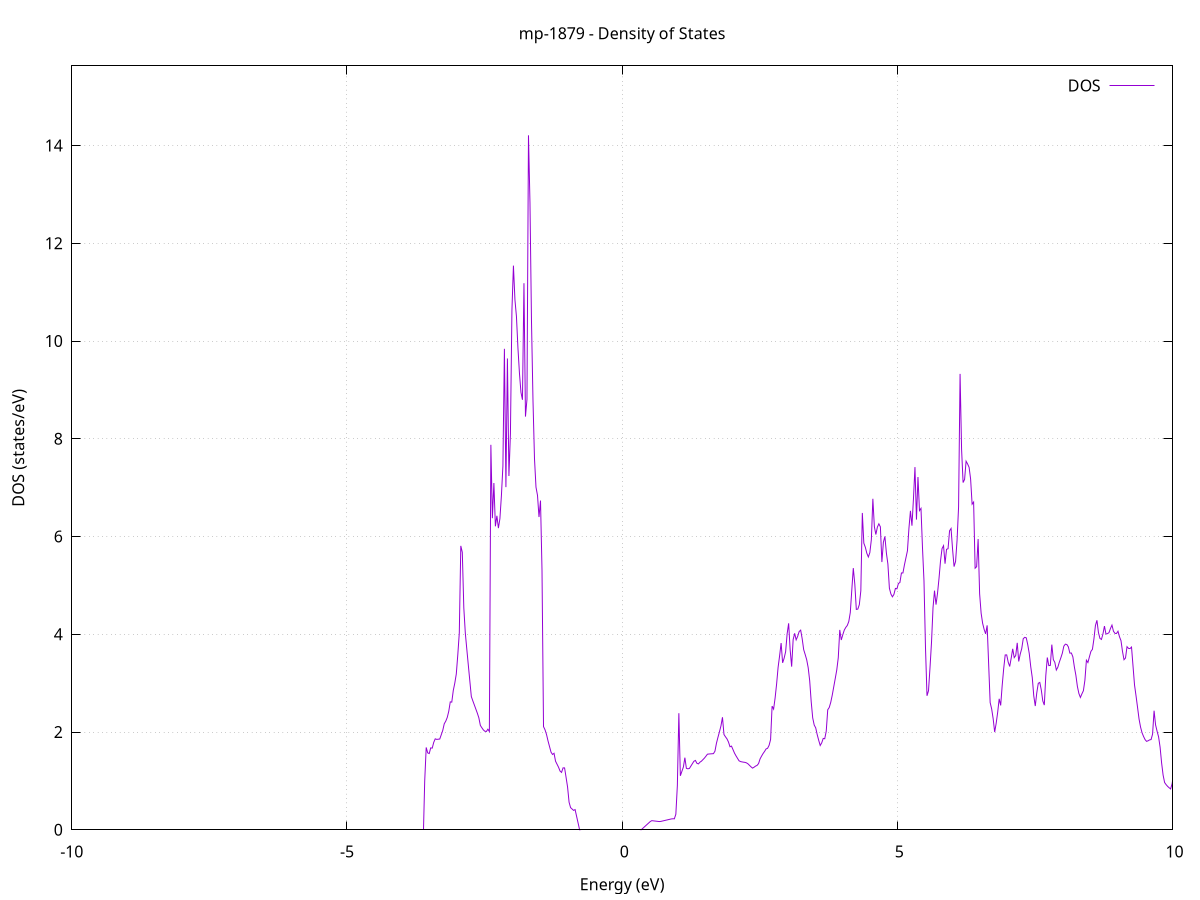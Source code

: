 set title 'mp-1879 - Density of States'
set xlabel 'Energy (eV)'
set ylabel 'DOS (states/eV)'
set grid
set xrange [-10:10]
set yrange [0:15.630]
set xzeroaxis lt -1
set terminal png size 800,600
set output 'mp-1879_dos_gnuplot.png'
plot '-' using 1:2 with lines title 'DOS'
-41.706400 0.000000
-41.679000 0.000000
-41.651700 0.000000
-41.624400 0.000000
-41.597100 0.000000
-41.569700 0.000000
-41.542400 0.000000
-41.515100 0.000000
-41.487800 0.000000
-41.460400 0.000000
-41.433100 0.000000
-41.405800 0.000000
-41.378500 0.000000
-41.351100 0.000000
-41.323800 0.000000
-41.296500 0.000000
-41.269200 0.000000
-41.241800 0.000000
-41.214500 0.000000
-41.187200 0.000000
-41.159800 0.000000
-41.132500 0.000000
-41.105200 0.000000
-41.077900 0.000000
-41.050500 0.000000
-41.023200 0.000000
-40.995900 0.000000
-40.968600 0.000000
-40.941200 0.000000
-40.913900 0.000000
-40.886600 0.000000
-40.859300 0.000000
-40.831900 0.000000
-40.804600 0.000000
-40.777300 0.000000
-40.750000 0.000000
-40.722600 0.000000
-40.695300 0.000000
-40.668000 0.000000
-40.640700 0.000000
-40.613300 0.000000
-40.586000 0.000000
-40.558700 0.000000
-40.531400 0.000000
-40.504000 0.000000
-40.476700 0.000000
-40.449400 0.000000
-40.422100 0.000000
-40.394700 0.000000
-40.367400 0.000000
-40.340100 0.000000
-40.312800 0.000000
-40.285400 0.000000
-40.258100 0.000000
-40.230800 0.000000
-40.203500 0.000000
-40.176100 0.000000
-40.148800 0.000000
-40.121500 0.000000
-40.094200 0.000000
-40.066800 0.000000
-40.039500 0.000000
-40.012200 0.000000
-39.984900 0.000000
-39.957500 0.000000
-39.930200 0.000000
-39.902900 0.000000
-39.875600 0.000000
-39.848200 0.000000
-39.820900 0.000000
-39.793600 0.000000
-39.766300 0.000000
-39.738900 0.000000
-39.711600 0.000000
-39.684300 0.000000
-39.657000 0.000000
-39.629600 0.000000
-39.602300 0.000000
-39.575000 0.000000
-39.547700 0.000000
-39.520300 0.000000
-39.493000 0.000000
-39.465700 0.000000
-39.438400 0.000000
-39.411000 0.000000
-39.383700 0.000000
-39.356400 0.000000
-39.329100 0.000000
-39.301700 0.000000
-39.274400 0.000000
-39.247100 0.000000
-39.219700 21.582700
-39.192400 41.442600
-39.165100 0.000000
-39.137800 0.000000
-39.110400 0.000000
-39.083100 0.000000
-39.055800 0.000000
-39.028500 0.000000
-39.001100 0.000000
-38.973800 0.000000
-38.946500 0.000000
-38.919200 0.000000
-38.891800 0.000000
-38.864500 0.000000
-38.837200 0.000000
-38.809900 0.000000
-38.782500 0.000000
-38.755200 0.000000
-38.727900 0.000000
-38.700600 0.000000
-38.673200 0.000000
-38.645900 0.000000
-38.618600 0.000000
-38.591300 0.000000
-38.563900 0.000000
-38.536600 0.000000
-38.509300 0.000000
-38.482000 0.000000
-38.454600 0.000000
-38.427300 0.000000
-38.400000 0.000000
-38.372700 0.000000
-38.345300 0.000000
-38.318000 0.000000
-38.290700 0.000000
-38.263400 0.000000
-38.236000 0.000000
-38.208700 0.000000
-38.181400 0.000000
-38.154100 0.000000
-38.126700 0.000000
-38.099400 0.000000
-38.072100 0.000000
-38.044800 0.000000
-38.017400 0.000000
-37.990100 0.000000
-37.962800 0.000000
-37.935500 0.000000
-37.908100 0.000000
-37.880800 0.000000
-37.853500 0.000000
-37.826200 0.000000
-37.798800 0.000000
-37.771500 0.000000
-37.744200 0.000000
-37.716900 0.000000
-37.689500 0.000000
-37.662200 0.000000
-37.634900 0.000000
-37.607600 0.000000
-37.580200 0.000000
-37.552900 0.000000
-37.525600 0.000000
-37.498300 0.000000
-37.470900 0.000000
-37.443600 0.000000
-37.416300 0.000000
-37.389000 0.000000
-37.361600 0.000000
-37.334300 0.000000
-37.307000 0.000000
-37.279600 0.000000
-37.252300 0.000000
-37.225000 0.000000
-37.197700 0.000000
-37.170300 0.000000
-37.143000 0.000000
-37.115700 0.000000
-37.088400 0.000000
-37.061000 0.000000
-37.033700 0.000000
-37.006400 0.000000
-36.979100 0.000000
-36.951700 0.000000
-36.924400 0.000000
-36.897100 0.000000
-36.869800 0.000000
-36.842400 0.000000
-36.815100 0.000000
-36.787800 0.000000
-36.760500 0.000000
-36.733100 0.000000
-36.705800 0.000000
-36.678500 0.000000
-36.651200 0.000000
-36.623800 0.000000
-36.596500 0.000000
-36.569200 0.000000
-36.541900 0.000000
-36.514500 0.000000
-36.487200 0.000000
-36.459900 0.000000
-36.432600 0.000000
-36.405200 0.000000
-36.377900 0.000000
-36.350600 0.000000
-36.323300 0.000000
-36.295900 0.000000
-36.268600 0.000000
-36.241300 0.000000
-36.214000 0.000000
-36.186600 0.000000
-36.159300 0.000000
-36.132000 0.000000
-36.104700 0.000000
-36.077300 0.000000
-36.050000 0.000000
-36.022700 0.000000
-35.995400 0.000000
-35.968000 0.000000
-35.940700 0.000000
-35.913400 0.000000
-35.886100 0.000000
-35.858700 0.000000
-35.831400 0.000000
-35.804100 0.000000
-35.776800 0.000000
-35.749400 0.000000
-35.722100 0.000000
-35.694800 0.000000
-35.667500 0.000000
-35.640100 0.000000
-35.612800 0.000000
-35.585500 0.000000
-35.558200 0.000000
-35.530800 0.000000
-35.503500 0.000000
-35.476200 0.000000
-35.448900 0.000000
-35.421500 0.000000
-35.394200 0.000000
-35.366900 0.000000
-35.339500 0.000000
-35.312200 0.000000
-35.284900 0.000000
-35.257600 0.000000
-35.230200 0.000000
-35.202900 0.000000
-35.175600 0.000000
-35.148300 0.000000
-35.120900 0.000000
-35.093600 0.000000
-35.066300 0.000000
-35.039000 0.000000
-35.011600 0.000000
-34.984300 0.000000
-34.957000 0.000000
-34.929700 0.000000
-34.902300 0.000000
-34.875000 0.000000
-34.847700 0.000000
-34.820400 0.000000
-34.793000 0.000000
-34.765700 0.000000
-34.738400 0.000000
-34.711100 0.000000
-34.683700 0.000000
-34.656400 0.000000
-34.629100 0.000000
-34.601800 0.000000
-34.574400 0.000000
-34.547100 0.000000
-34.519800 0.000000
-34.492500 0.000000
-34.465100 0.000000
-34.437800 0.000000
-34.410500 0.000000
-34.383200 0.000000
-34.355800 0.000000
-34.328500 0.000000
-34.301200 0.000000
-34.273900 0.000000
-34.246500 0.000000
-34.219200 0.000000
-34.191900 0.000000
-34.164600 0.000000
-34.137200 0.000000
-34.109900 0.000000
-34.082600 0.000000
-34.055300 0.000000
-34.027900 0.000000
-34.000600 0.000000
-33.973300 0.000000
-33.946000 0.000000
-33.918600 0.000000
-33.891300 0.000000
-33.864000 0.000000
-33.836700 0.000000
-33.809300 0.000000
-33.782000 0.000000
-33.754700 0.000000
-33.727400 0.000000
-33.700000 0.000000
-33.672700 0.000000
-33.645400 0.000000
-33.618100 0.000000
-33.590700 0.000000
-33.563400 0.000000
-33.536100 0.000000
-33.508800 0.000000
-33.481400 0.000000
-33.454100 0.000000
-33.426800 0.000000
-33.399400 0.000000
-33.372100 0.000000
-33.344800 0.000000
-33.317500 0.000000
-33.290100 0.000000
-33.262800 0.000000
-33.235500 0.000000
-33.208200 0.000000
-33.180800 0.000000
-33.153500 0.000000
-33.126200 0.000000
-33.098900 0.000000
-33.071500 0.000000
-33.044200 0.000000
-33.016900 0.000000
-32.989600 0.000000
-32.962200 0.000000
-32.934900 0.000000
-32.907600 0.000000
-32.880300 0.000000
-32.852900 0.000000
-32.825600 0.000000
-32.798300 0.000000
-32.771000 0.000000
-32.743600 0.000000
-32.716300 0.000000
-32.689000 0.000000
-32.661700 0.000000
-32.634300 0.000000
-32.607000 0.000000
-32.579700 0.000000
-32.552400 0.000000
-32.525000 0.000000
-32.497700 0.000000
-32.470400 0.000000
-32.443100 0.000000
-32.415700 0.000000
-32.388400 0.000000
-32.361100 0.000000
-32.333800 0.000000
-32.306400 0.000000
-32.279100 0.000000
-32.251800 0.000000
-32.224500 0.000000
-32.197100 0.000000
-32.169800 0.000000
-32.142500 0.000000
-32.115200 0.000000
-32.087800 0.000000
-32.060500 0.000000
-32.033200 0.000000
-32.005900 0.000000
-31.978500 0.000000
-31.951200 0.000000
-31.923900 0.000000
-31.896600 0.000000
-31.869200 0.000000
-31.841900 0.000000
-31.814600 0.000000
-31.787300 0.000000
-31.759900 0.000000
-31.732600 0.000000
-31.705300 0.000000
-31.678000 0.000000
-31.650600 0.000000
-31.623300 0.000000
-31.596000 0.000000
-31.568700 0.000000
-31.541300 0.000000
-31.514000 0.000000
-31.486700 0.000000
-31.459300 0.000000
-31.432000 0.000000
-31.404700 0.000000
-31.377400 0.000000
-31.350000 0.000000
-31.322700 0.000000
-31.295400 0.000000
-31.268100 0.000000
-31.240700 0.000000
-31.213400 0.000000
-31.186100 0.000000
-31.158800 0.000000
-31.131400 0.000000
-31.104100 0.000000
-31.076800 0.000000
-31.049500 0.000000
-31.022100 0.000000
-30.994800 0.000000
-30.967500 0.000000
-30.940200 0.000000
-30.912800 0.000000
-30.885500 0.000000
-30.858200 0.000000
-30.830900 0.000000
-30.803500 0.000000
-30.776200 0.000000
-30.748900 0.000000
-30.721600 0.000000
-30.694200 0.000000
-30.666900 0.000000
-30.639600 0.000000
-30.612300 0.000000
-30.584900 0.000000
-30.557600 0.000000
-30.530300 0.000000
-30.503000 0.000000
-30.475600 0.000000
-30.448300 0.000000
-30.421000 0.000000
-30.393700 0.000000
-30.366300 0.000000
-30.339000 0.000000
-30.311700 0.000000
-30.284400 0.000000
-30.257000 0.000000
-30.229700 0.000000
-30.202400 0.000000
-30.175100 0.000000
-30.147700 0.000000
-30.120400 0.000000
-30.093100 0.000000
-30.065800 0.000000
-30.038400 0.000000
-30.011100 0.000000
-29.983800 0.000000
-29.956500 0.000000
-29.929100 0.000000
-29.901800 0.000000
-29.874500 0.000000
-29.847200 0.000000
-29.819800 0.000000
-29.792500 0.000000
-29.765200 0.000000
-29.737900 0.000000
-29.710500 0.000000
-29.683200 0.000000
-29.655900 0.000000
-29.628600 0.000000
-29.601200 0.000000
-29.573900 0.000000
-29.546600 0.000000
-29.519200 0.000000
-29.491900 0.000000
-29.464600 0.000000
-29.437300 0.000000
-29.409900 0.000000
-29.382600 0.000000
-29.355300 0.000000
-29.328000 0.000000
-29.300600 0.000000
-29.273300 0.000000
-29.246000 0.000000
-29.218700 0.000000
-29.191300 0.000000
-29.164000 0.000000
-29.136700 0.000000
-29.109400 0.000000
-29.082000 0.000000
-29.054700 0.000000
-29.027400 0.000000
-29.000100 0.000000
-28.972700 0.000000
-28.945400 0.000000
-28.918100 0.000000
-28.890800 0.000000
-28.863400 0.000000
-28.836100 0.000000
-28.808800 0.000000
-28.781500 0.000000
-28.754100 0.000000
-28.726800 0.000000
-28.699500 0.000000
-28.672200 0.000000
-28.644800 0.000000
-28.617500 0.000000
-28.590200 0.000000
-28.562900 0.000000
-28.535500 0.000000
-28.508200 0.000000
-28.480900 0.000000
-28.453600 0.000000
-28.426200 0.000000
-28.398900 0.000000
-28.371600 0.000000
-28.344300 0.000000
-28.316900 0.000000
-28.289600 0.000000
-28.262300 0.000000
-28.235000 0.000000
-28.207600 0.000000
-28.180300 0.000000
-28.153000 0.000000
-28.125700 0.000000
-28.098300 0.000000
-28.071000 0.000000
-28.043700 0.000000
-28.016400 0.000000
-27.989000 0.000000
-27.961700 0.000000
-27.934400 0.000000
-27.907100 0.000000
-27.879700 0.000000
-27.852400 0.000000
-27.825100 0.000000
-27.797800 0.000000
-27.770400 0.000000
-27.743100 0.000000
-27.715800 0.000000
-27.688400 0.000000
-27.661100 0.000000
-27.633800 0.000000
-27.606500 0.000000
-27.579100 0.000000
-27.551800 0.000000
-27.524500 0.000000
-27.497200 0.000000
-27.469800 0.000000
-27.442500 0.000000
-27.415200 0.000000
-27.387900 0.000000
-27.360500 0.000000
-27.333200 0.000000
-27.305900 0.000000
-27.278600 0.000000
-27.251200 0.000000
-27.223900 0.000000
-27.196600 0.000000
-27.169300 0.000000
-27.141900 0.000000
-27.114600 0.000000
-27.087300 0.000000
-27.060000 0.000000
-27.032600 0.000000
-27.005300 0.000000
-26.978000 0.000000
-26.950700 0.000000
-26.923300 0.000000
-26.896000 0.000000
-26.868700 0.000000
-26.841400 0.000000
-26.814000 0.000000
-26.786700 0.000000
-26.759400 0.000000
-26.732100 0.000000
-26.704700 0.000000
-26.677400 0.000000
-26.650100 0.000000
-26.622800 0.000000
-26.595400 0.000000
-26.568100 0.000000
-26.540800 0.000000
-26.513500 0.000000
-26.486100 0.000000
-26.458800 0.000000
-26.431500 0.000000
-26.404200 0.000000
-26.376800 0.000000
-26.349500 0.000000
-26.322200 0.000000
-26.294900 0.000000
-26.267500 0.000000
-26.240200 0.000000
-26.212900 0.000000
-26.185600 0.000000
-26.158200 0.000000
-26.130900 0.000000
-26.103600 0.000000
-26.076300 0.000000
-26.048900 0.000000
-26.021600 0.000000
-25.994300 0.000000
-25.967000 0.000000
-25.939600 0.000000
-25.912300 0.000000
-25.885000 0.000000
-25.857700 0.000000
-25.830300 0.000000
-25.803000 0.000000
-25.775700 0.000000
-25.748300 0.000000
-25.721000 0.000000
-25.693700 0.000000
-25.666400 0.000000
-25.639000 0.000000
-25.611700 0.000000
-25.584400 0.000000
-25.557100 0.000000
-25.529700 0.000000
-25.502400 0.000000
-25.475100 0.000000
-25.447800 0.000000
-25.420400 0.000000
-25.393100 0.000000
-25.365800 0.000000
-25.338500 0.000000
-25.311100 0.000000
-25.283800 0.000000
-25.256500 0.000000
-25.229200 0.000000
-25.201800 0.000000
-25.174500 0.000000
-25.147200 0.000000
-25.119900 0.000000
-25.092500 0.000000
-25.065200 0.000000
-25.037900 0.000000
-25.010600 0.000000
-24.983200 0.000000
-24.955900 0.000000
-24.928600 0.000000
-24.901300 0.000000
-24.873900 0.000000
-24.846600 0.000000
-24.819300 0.000000
-24.792000 0.000000
-24.764600 0.000000
-24.737300 0.000000
-24.710000 0.000000
-24.682700 0.000000
-24.655300 0.000000
-24.628000 0.000000
-24.600700 0.000000
-24.573400 0.000000
-24.546000 0.000000
-24.518700 0.000000
-24.491400 0.000000
-24.464100 0.000000
-24.436700 0.000000
-24.409400 0.000000
-24.382100 0.000000
-24.354800 0.000000
-24.327400 0.000000
-24.300100 0.000000
-24.272800 0.000000
-24.245500 0.000000
-24.218100 0.000000
-24.190800 0.000000
-24.163500 0.000000
-24.136200 0.000000
-24.108800 0.000000
-24.081500 0.000000
-24.054200 0.000000
-24.026900 0.000000
-23.999500 0.000000
-23.972200 0.000000
-23.944900 0.000000
-23.917600 0.000000
-23.890200 0.000000
-23.862900 0.000000
-23.835600 0.000000
-23.808200 0.000000
-23.780900 0.000000
-23.753600 0.000000
-23.726300 0.000000
-23.698900 0.000000
-23.671600 0.000000
-23.644300 0.000000
-23.617000 0.000000
-23.589600 0.000000
-23.562300 0.000000
-23.535000 0.000000
-23.507700 0.000000
-23.480300 0.000000
-23.453000 0.000000
-23.425700 0.000000
-23.398400 0.000000
-23.371000 0.000000
-23.343700 0.000000
-23.316400 0.000000
-23.289100 0.000000
-23.261700 0.000000
-23.234400 0.000000
-23.207100 0.000000
-23.179800 0.000000
-23.152400 0.000000
-23.125100 0.000000
-23.097800 0.000000
-23.070500 0.000000
-23.043100 0.000000
-23.015800 0.000000
-22.988500 0.000000
-22.961200 0.000000
-22.933800 0.000000
-22.906500 0.000000
-22.879200 0.000000
-22.851900 0.000000
-22.824500 0.000000
-22.797200 0.000000
-22.769900 0.000000
-22.742600 0.000000
-22.715200 0.000000
-22.687900 0.000000
-22.660600 0.000000
-22.633300 0.000000
-22.605900 0.000000
-22.578600 0.000000
-22.551300 0.000000
-22.524000 0.000000
-22.496600 0.000000
-22.469300 0.000000
-22.442000 0.000000
-22.414700 0.000000
-22.387300 0.000000
-22.360000 0.000000
-22.332700 0.000000
-22.305400 0.000000
-22.278000 0.000000
-22.250700 0.000000
-22.223400 0.000000
-22.196100 0.000000
-22.168700 0.000000
-22.141400 0.000000
-22.114100 0.000000
-22.086800 0.000000
-22.059400 0.000000
-22.032100 0.000000
-22.004800 0.000000
-21.977500 0.000000
-21.950100 0.000000
-21.922800 0.000000
-21.895500 0.000000
-21.868100 0.000000
-21.840800 0.000000
-21.813500 0.000000
-21.786200 0.000000
-21.758800 0.000000
-21.731500 0.000000
-21.704200 0.000000
-21.676900 0.000000
-21.649500 0.000000
-21.622200 0.000000
-21.594900 0.000000
-21.567600 0.000000
-21.540200 0.000000
-21.512900 0.000000
-21.485600 0.000000
-21.458300 0.000000
-21.430900 0.000000
-21.403600 0.000000
-21.376300 0.000000
-21.349000 0.000000
-21.321600 0.000000
-21.294300 0.000000
-21.267000 0.000000
-21.239700 0.000000
-21.212300 0.000000
-21.185000 0.000000
-21.157700 0.000000
-21.130400 0.000000
-21.103000 0.000000
-21.075700 0.000000
-21.048400 0.000000
-21.021100 0.000000
-20.993700 0.000000
-20.966400 0.000000
-20.939100 0.000000
-20.911800 0.000000
-20.884400 0.000000
-20.857100 0.000000
-20.829800 0.000000
-20.802500 0.000000
-20.775100 0.000000
-20.747800 0.000000
-20.720500 0.000000
-20.693200 0.000000
-20.665800 0.000000
-20.638500 0.000000
-20.611200 0.000000
-20.583900 0.000000
-20.556500 0.000000
-20.529200 0.000000
-20.501900 0.000000
-20.474600 0.000000
-20.447200 0.000000
-20.419900 0.000000
-20.392600 0.000000
-20.365300 0.000000
-20.337900 0.000000
-20.310600 0.000000
-20.283300 0.000000
-20.256000 0.000000
-20.228600 0.000000
-20.201300 0.000000
-20.174000 0.000000
-20.146700 0.000000
-20.119300 0.000000
-20.092000 0.000000
-20.064700 0.000000
-20.037400 0.000000
-20.010000 0.000000
-19.982700 0.000000
-19.955400 0.000000
-19.928000 0.000000
-19.900700 0.000000
-19.873400 0.000000
-19.846100 0.000000
-19.818700 0.000000
-19.791400 0.000000
-19.764100 0.000000
-19.736800 0.000000
-19.709400 0.000000
-19.682100 0.000000
-19.654800 0.000000
-19.627500 0.000000
-19.600100 0.000000
-19.572800 0.000000
-19.545500 0.000000
-19.518200 0.000000
-19.490800 0.000000
-19.463500 0.000000
-19.436200 0.000000
-19.408900 0.000000
-19.381500 0.000000
-19.354200 0.000000
-19.326900 0.000000
-19.299600 0.000000
-19.272200 0.000000
-19.244900 0.000000
-19.217600 11.643500
-19.190300 12.813800
-19.162900 14.443000
-19.135600 18.475000
-19.108300 31.037200
-19.081000 39.013900
-19.053600 7.769400
-19.026300 5.935400
-18.999000 3.348500
-18.971700 5.010800
-18.944300 7.955800
-18.917000 8.580700
-18.889700 11.567200
-18.862400 13.233500
-18.835000 15.498100
-18.807700 70.662800
-18.780400 41.241700
-18.753100 28.112900
-18.725700 25.887800
-18.698400 39.916700
-18.671100 26.679400
-18.643800 17.075800
-18.616400 19.461300
-18.589100 0.000000
-18.561800 0.000000
-18.534500 0.000000
-18.507100 0.000000
-18.479800 0.000000
-18.452500 0.000000
-18.425200 0.000000
-18.397800 0.000000
-18.370500 0.000000
-18.343200 0.000000
-18.315900 0.000000
-18.288500 0.000000
-18.261200 0.000000
-18.233900 0.000000
-18.206600 0.000000
-18.179200 0.000000
-18.151900 0.000000
-18.124600 0.000000
-18.097300 0.000000
-18.069900 0.000000
-18.042600 0.000000
-18.015300 0.000000
-17.987900 0.000000
-17.960600 0.000000
-17.933300 0.000000
-17.906000 0.000000
-17.878600 0.000000
-17.851300 0.000000
-17.824000 0.000000
-17.796700 0.000000
-17.769300 0.000000
-17.742000 0.000000
-17.714700 0.000000
-17.687400 0.000000
-17.660000 0.000000
-17.632700 0.000000
-17.605400 0.000000
-17.578100 0.000000
-17.550700 0.000000
-17.523400 0.000000
-17.496100 0.000000
-17.468800 0.000000
-17.441400 0.000000
-17.414100 0.000000
-17.386800 0.000000
-17.359500 0.000000
-17.332100 0.000000
-17.304800 0.000000
-17.277500 0.000000
-17.250200 0.000000
-17.222800 0.000000
-17.195500 0.000000
-17.168200 0.000000
-17.140900 0.000000
-17.113500 0.000000
-17.086200 0.000000
-17.058900 0.000000
-17.031600 0.000000
-17.004200 0.000000
-16.976900 0.000000
-16.949600 0.000000
-16.922300 0.000000
-16.894900 0.000000
-16.867600 0.000000
-16.840300 0.000000
-16.813000 0.000000
-16.785600 0.000000
-16.758300 0.000000
-16.731000 0.000000
-16.703700 0.000000
-16.676300 0.000000
-16.649000 0.000000
-16.621700 0.000000
-16.594400 0.000000
-16.567000 0.000000
-16.539700 0.000000
-16.512400 0.000000
-16.485100 0.000000
-16.457700 0.000000
-16.430400 0.000000
-16.403100 0.000000
-16.375800 0.000000
-16.348400 0.000000
-16.321100 0.000000
-16.293800 0.000000
-16.266500 0.000000
-16.239100 0.000000
-16.211800 0.000000
-16.184500 0.000000
-16.157100 0.000000
-16.129800 0.000000
-16.102500 0.000000
-16.075200 0.000000
-16.047800 0.000000
-16.020500 0.000000
-15.993200 0.000000
-15.965900 0.000000
-15.938500 0.000000
-15.911200 0.000000
-15.883900 0.000000
-15.856600 0.000000
-15.829200 0.000000
-15.801900 0.000000
-15.774600 0.000000
-15.747300 0.000000
-15.719900 0.000000
-15.692600 0.000000
-15.665300 0.000000
-15.638000 0.000000
-15.610600 0.000000
-15.583300 0.000000
-15.556000 0.000000
-15.528700 0.000000
-15.501300 0.000000
-15.474000 0.000000
-15.446700 0.000000
-15.419400 0.000000
-15.392000 0.000000
-15.364700 0.000000
-15.337400 0.000000
-15.310100 0.000000
-15.282700 0.000000
-15.255400 0.000000
-15.228100 0.000000
-15.200800 0.000000
-15.173400 0.000000
-15.146100 0.000000
-15.118800 0.000000
-15.091500 0.000000
-15.064100 0.000000
-15.036800 0.000000
-15.009500 0.000000
-14.982200 0.000000
-14.954800 0.000000
-14.927500 0.000000
-14.900200 0.000000
-14.872900 0.000000
-14.845500 0.000000
-14.818200 0.000000
-14.790900 0.000000
-14.763600 0.000000
-14.736200 0.000000
-14.708900 0.000000
-14.681600 0.000000
-14.654300 0.000000
-14.626900 0.000000
-14.599600 0.000000
-14.572300 0.000000
-14.545000 0.000000
-14.517600 0.000000
-14.490300 0.000000
-14.463000 0.000000
-14.435700 0.000000
-14.408300 0.000000
-14.381000 0.000000
-14.353700 0.000000
-14.326400 0.000000
-14.299000 0.000000
-14.271700 0.000000
-14.244400 0.000000
-14.217000 0.000000
-14.189700 0.000000
-14.162400 0.000000
-14.135100 0.000000
-14.107700 0.000000
-14.080400 0.000000
-14.053100 0.000000
-14.025800 0.000000
-13.998400 0.000000
-13.971100 0.000000
-13.943800 0.000000
-13.916500 0.000000
-13.889100 0.000000
-13.861800 0.000000
-13.834500 0.000000
-13.807200 0.000000
-13.779800 0.000000
-13.752500 0.000000
-13.725200 0.000000
-13.697900 0.000000
-13.670500 0.000000
-13.643200 0.000000
-13.615900 0.000000
-13.588600 0.000000
-13.561200 0.000000
-13.533900 0.000000
-13.506600 0.000000
-13.479300 0.000000
-13.451900 0.000000
-13.424600 0.000000
-13.397300 0.000000
-13.370000 0.000000
-13.342600 0.000000
-13.315300 0.000000
-13.288000 0.000000
-13.260700 0.000000
-13.233300 0.000000
-13.206000 0.000000
-13.178700 0.000000
-13.151400 0.000000
-13.124000 0.000000
-13.096700 0.000000
-13.069400 0.000000
-13.042100 0.000000
-13.014700 0.000000
-12.987400 0.000000
-12.960100 0.000000
-12.932800 0.000000
-12.905400 0.000000
-12.878100 0.000000
-12.850800 0.000000
-12.823500 0.000000
-12.796100 0.000000
-12.768800 0.000000
-12.741500 0.000000
-12.714200 0.000000
-12.686800 0.000000
-12.659500 0.000000
-12.632200 0.000000
-12.604900 0.000000
-12.577500 0.000000
-12.550200 0.000000
-12.522900 0.000000
-12.495600 0.000000
-12.468200 0.000000
-12.440900 0.000000
-12.413600 0.000000
-12.386300 0.000000
-12.358900 0.000000
-12.331600 0.000000
-12.304300 0.000000
-12.276900 0.000000
-12.249600 0.000000
-12.222300 0.000000
-12.195000 0.000000
-12.167600 0.000000
-12.140300 0.000000
-12.113000 0.000000
-12.085700 0.000000
-12.058300 0.000000
-12.031000 0.000000
-12.003700 0.000000
-11.976400 0.000000
-11.949000 0.000000
-11.921700 0.000000
-11.894400 0.000000
-11.867100 0.000000
-11.839700 0.000000
-11.812400 0.000000
-11.785100 0.000000
-11.757800 0.000000
-11.730400 0.497300
-11.703100 0.854600
-11.675800 0.688100
-11.648500 0.799100
-11.621100 0.910100
-11.593800 0.809800
-11.566500 0.863300
-11.539200 0.896800
-11.511800 1.371600
-11.484500 2.082800
-11.457200 1.962200
-11.429900 2.150400
-11.402500 3.260200
-11.375200 4.557900
-11.347900 4.894800
-11.320600 5.289300
-11.293200 5.638300
-11.265900 6.122100
-11.238600 7.160200
-11.211300 8.111000
-11.183900 9.554400
-11.156600 8.703600
-11.129300 8.381700
-11.102000 10.594400
-11.074600 7.394500
-11.047300 6.440500
-11.020000 5.659400
-10.992700 5.421100
-10.965300 4.913000
-10.938000 4.428800
-10.910700 4.242500
-10.883400 4.107000
-10.856000 3.747000
-10.828700 4.131100
-10.801400 0.053800
-10.774100 0.000000
-10.746700 0.000000
-10.719400 0.000000
-10.692100 0.000000
-10.664800 0.000000
-10.637400 0.000000
-10.610100 0.000000
-10.582800 0.000000
-10.555500 0.000000
-10.528100 0.000000
-10.500800 0.000000
-10.473500 0.000000
-10.446200 0.000000
-10.418800 0.000000
-10.391500 0.000000
-10.364200 0.000000
-10.336800 0.000000
-10.309500 0.000000
-10.282200 0.000000
-10.254900 0.000000
-10.227500 0.000000
-10.200200 0.000000
-10.172900 0.000000
-10.145600 0.000000
-10.118200 0.000000
-10.090900 0.000000
-10.063600 0.000000
-10.036300 0.000000
-10.008900 0.000000
-9.981600 0.000000
-9.954300 0.000000
-9.927000 0.000000
-9.899600 0.000000
-9.872300 0.000000
-9.845000 0.000000
-9.817700 0.000000
-9.790300 0.000000
-9.763000 0.000000
-9.735700 0.000000
-9.708400 0.000000
-9.681000 0.000000
-9.653700 0.000000
-9.626400 0.000000
-9.599100 0.000000
-9.571700 0.000000
-9.544400 0.000000
-9.517100 0.000000
-9.489800 0.000000
-9.462400 0.000000
-9.435100 0.000000
-9.407800 0.000000
-9.380500 0.000000
-9.353100 0.000000
-9.325800 0.000000
-9.298500 0.000000
-9.271200 0.000000
-9.243800 0.000000
-9.216500 0.000000
-9.189200 0.000000
-9.161900 0.000000
-9.134500 0.000000
-9.107200 0.000000
-9.079900 0.000000
-9.052600 0.000000
-9.025200 0.000000
-8.997900 0.000000
-8.970600 0.000000
-8.943300 0.000000
-8.915900 0.000000
-8.888600 0.000000
-8.861300 0.000000
-8.834000 0.000000
-8.806600 0.000000
-8.779300 0.000000
-8.752000 0.000000
-8.724700 0.000000
-8.697300 0.000000
-8.670000 0.000000
-8.642700 0.000000
-8.615400 0.000000
-8.588000 0.000000
-8.560700 0.000000
-8.533400 0.000000
-8.506100 0.000000
-8.478700 0.000000
-8.451400 0.000000
-8.424100 0.000000
-8.396700 0.000000
-8.369400 0.000000
-8.342100 0.000000
-8.314800 0.000000
-8.287400 0.000000
-8.260100 0.000000
-8.232800 0.000000
-8.205500 0.000000
-8.178100 0.000000
-8.150800 0.000000
-8.123500 0.000000
-8.096200 0.000000
-8.068800 0.000000
-8.041500 0.000000
-8.014200 0.000000
-7.986900 0.000000
-7.959500 0.000000
-7.932200 0.000000
-7.904900 0.000000
-7.877600 0.000000
-7.850200 0.000000
-7.822900 0.000000
-7.795600 0.000000
-7.768300 0.000000
-7.740900 0.000000
-7.713600 0.000000
-7.686300 0.000000
-7.659000 0.000000
-7.631600 0.000000
-7.604300 0.000000
-7.577000 0.000000
-7.549700 0.000000
-7.522300 0.000000
-7.495000 0.000000
-7.467700 0.000000
-7.440400 0.000000
-7.413000 0.000000
-7.385700 0.000000
-7.358400 0.000000
-7.331100 0.000000
-7.303700 0.000000
-7.276400 0.000000
-7.249100 0.000000
-7.221800 0.000000
-7.194400 0.000000
-7.167100 0.000000
-7.139800 0.000000
-7.112500 0.000000
-7.085100 0.000000
-7.057800 0.000000
-7.030500 0.000000
-7.003200 0.000000
-6.975800 0.000000
-6.948500 0.000000
-6.921200 0.000000
-6.893900 0.000000
-6.866500 0.000000
-6.839200 0.000000
-6.811900 0.000000
-6.784600 0.000000
-6.757200 0.000000
-6.729900 0.000000
-6.702600 0.000000
-6.675300 0.000000
-6.647900 0.000000
-6.620600 0.000000
-6.593300 0.000000
-6.566000 0.000000
-6.538600 0.000000
-6.511300 0.000000
-6.484000 0.000000
-6.456600 0.000000
-6.429300 0.000000
-6.402000 0.000000
-6.374700 0.000000
-6.347300 0.000000
-6.320000 0.000000
-6.292700 0.000000
-6.265400 0.000000
-6.238000 0.000000
-6.210700 0.000000
-6.183400 0.000000
-6.156100 0.000000
-6.128700 0.000000
-6.101400 0.000000
-6.074100 0.000000
-6.046800 0.000000
-6.019400 0.000000
-5.992100 0.000000
-5.964800 0.000000
-5.937500 0.000000
-5.910100 0.000000
-5.882800 0.000000
-5.855500 0.000000
-5.828200 0.000000
-5.800800 0.000000
-5.773500 0.000000
-5.746200 0.000000
-5.718900 0.000000
-5.691500 0.000000
-5.664200 0.000000
-5.636900 0.000000
-5.609600 0.000000
-5.582200 0.000000
-5.554900 0.000000
-5.527600 0.000000
-5.500300 0.000000
-5.472900 0.000000
-5.445600 0.000000
-5.418300 0.000000
-5.391000 0.000000
-5.363600 0.000000
-5.336300 0.000000
-5.309000 0.000000
-5.281700 0.000000
-5.254300 0.000000
-5.227000 0.000000
-5.199700 0.000000
-5.172400 0.000000
-5.145000 0.000000
-5.117700 0.000000
-5.090400 0.000000
-5.063100 0.000000
-5.035700 0.000000
-5.008400 0.000000
-4.981100 0.000000
-4.953800 0.000000
-4.926400 0.000000
-4.899100 0.000000
-4.871800 0.000000
-4.844500 0.000000
-4.817100 0.000000
-4.789800 0.000000
-4.762500 0.000000
-4.735200 0.000000
-4.707800 0.000000
-4.680500 0.000000
-4.653200 0.000000
-4.625900 0.000000
-4.598500 0.000000
-4.571200 0.000000
-4.543900 0.000000
-4.516500 0.000000
-4.489200 0.000000
-4.461900 0.000000
-4.434600 0.000000
-4.407200 0.000000
-4.379900 0.000000
-4.352600 0.000000
-4.325300 0.000000
-4.297900 0.000000
-4.270600 0.000000
-4.243300 0.000000
-4.216000 0.000000
-4.188600 0.000000
-4.161300 0.000000
-4.134000 0.000000
-4.106700 0.000000
-4.079300 0.000000
-4.052000 0.000000
-4.024700 0.000000
-3.997400 0.000000
-3.970000 0.000000
-3.942700 0.000000
-3.915400 0.000000
-3.888100 0.000000
-3.860700 0.000000
-3.833400 0.000000
-3.806100 0.000000
-3.778800 0.000000
-3.751400 0.000000
-3.724100 0.000000
-3.696800 0.000000
-3.669500 0.000000
-3.642100 0.000000
-3.614800 0.000000
-3.587500 0.997900
-3.560200 1.684700
-3.532800 1.572900
-3.505500 1.559800
-3.478200 1.675500
-3.450900 1.670500
-3.423500 1.788500
-3.396200 1.860700
-3.368900 1.849200
-3.341600 1.853000
-3.314200 1.856800
-3.286900 1.943800
-3.259600 2.032800
-3.232300 2.168900
-3.204900 2.222200
-3.177600 2.299400
-3.150300 2.425300
-3.123000 2.616700
-3.095600 2.611900
-3.068300 2.849900
-3.041000 2.999500
-3.013700 3.187000
-2.986300 3.579200
-2.959000 4.028600
-2.931700 5.808900
-2.904400 5.677000
-2.877000 4.541000
-2.849700 4.025700
-2.822400 3.693500
-2.795100 3.368600
-2.767700 3.047000
-2.740400 2.726100
-2.713100 2.638100
-2.685700 2.553900
-2.658400 2.469700
-2.631100 2.385400
-2.603800 2.291300
-2.576400 2.135400
-2.549100 2.087700
-2.521800 2.043500
-2.494500 2.015900
-2.467100 2.010900
-2.439800 2.057400
-2.412500 2.011100
-2.385200 7.876300
-2.357800 6.374900
-2.330500 7.094700
-2.303200 6.208900
-2.275900 6.424800
-2.248500 6.172500
-2.221200 6.364200
-2.193900 6.832700
-2.166600 7.442900
-2.139200 9.841200
-2.111900 7.011000
-2.084600 9.643800
-2.057300 7.238500
-2.029900 8.105700
-2.002600 10.629400
-1.975300 11.543000
-1.948000 10.844100
-1.920600 10.503300
-1.893300 9.855200
-1.866000 9.342400
-1.838700 8.950500
-1.811300 8.797600
-1.784000 11.183200
-1.756700 8.453800
-1.729400 8.805300
-1.702000 14.209300
-1.674700 12.824700
-1.647400 10.418100
-1.620100 8.789500
-1.592700 7.592800
-1.565400 7.010200
-1.538100 6.842400
-1.510800 6.399200
-1.483400 6.736300
-1.456100 5.308800
-1.428800 2.110800
-1.401500 2.046000
-1.374100 1.949800
-1.346800 1.818100
-1.319500 1.702700
-1.292200 1.588300
-1.264800 1.540800
-1.237500 1.564900
-1.210200 1.403200
-1.182900 1.341300
-1.155500 1.279400
-1.128200 1.200800
-1.100900 1.173900
-1.073600 1.266700
-1.046200 1.266200
-1.018900 1.073400
-0.991600 0.874300
-0.964300 0.564100
-0.936900 0.453500
-0.909600 0.425100
-0.882300 0.396700
-0.855000 0.413200
-0.827600 0.275400
-0.800300 0.137700
-0.773000 0.000100
-0.745600 0.000000
-0.718300 0.000000
-0.691000 0.000000
-0.663700 0.000000
-0.636300 0.000000
-0.609000 0.000000
-0.581700 0.000000
-0.554400 0.000000
-0.527000 0.000000
-0.499700 0.000000
-0.472400 0.000000
-0.445100 0.000000
-0.417700 0.000000
-0.390400 0.000000
-0.363100 0.000000
-0.335800 0.000000
-0.308400 0.000000
-0.281100 0.000000
-0.253800 0.000000
-0.226500 0.000000
-0.199100 0.000000
-0.171800 0.000000
-0.144500 0.000000
-0.117200 0.000000
-0.089800 0.000000
-0.062500 0.000000
-0.035200 0.000000
-0.007900 0.000000
0.019500 0.000000
0.046800 0.000000
0.074100 0.000000
0.101400 0.000000
0.128800 0.000000
0.156100 0.000000
0.183400 0.000000
0.210700 0.000000
0.238100 0.000000
0.265400 0.000000
0.292700 0.000000
0.320000 0.000000
0.347400 0.000700
0.374700 0.028700
0.402000 0.056800
0.429300 0.084800
0.456700 0.112900
0.484000 0.140900
0.511300 0.169000
0.538600 0.186400
0.566000 0.182800
0.593300 0.179100
0.620600 0.175500
0.647900 0.171800
0.675300 0.168200
0.702600 0.171400
0.729900 0.178600
0.757200 0.185800
0.784600 0.193000
0.811900 0.200200
0.839200 0.207400
0.866500 0.214600
0.893900 0.221800
0.921200 0.224800
0.948500 0.224500
0.975800 0.318600
1.003200 0.905300
1.030500 2.384400
1.057800 1.104300
1.085100 1.193900
1.112500 1.283500
1.139800 1.475400
1.167100 1.257200
1.194500 1.247800
1.221800 1.254400
1.249100 1.303500
1.276400 1.352700
1.303800 1.401800
1.331100 1.419200
1.358400 1.360200
1.385700 1.347500
1.413100 1.382400
1.440400 1.403200
1.467700 1.434900
1.495000 1.466500
1.522400 1.505500
1.549700 1.546500
1.577000 1.550400
1.604300 1.552900
1.631700 1.555300
1.659000 1.557800
1.686300 1.608100
1.713600 1.770700
1.741000 1.892300
1.768300 2.006000
1.795600 2.127000
1.822900 2.302000
1.850300 1.949400
1.877600 1.902200
1.904900 1.859800
1.932200 1.795100
1.959600 1.698900
1.986900 1.711700
2.014200 1.640100
2.041500 1.568500
2.068900 1.512700
2.096200 1.462300
2.123500 1.411900
2.150800 1.395600
2.178200 1.388700
2.205500 1.383300
2.232800 1.378900
2.260100 1.368500
2.287500 1.348100
2.314800 1.317400
2.342100 1.287500
2.369400 1.261600
2.396800 1.279700
2.424100 1.303000
2.451400 1.317000
2.478700 1.354600
2.506100 1.450300
2.533400 1.507700
2.560700 1.559900
2.588000 1.603500
2.615400 1.654100
2.642700 1.667500
2.670000 1.727500
2.697300 1.846900
2.724700 2.529900
2.752000 2.468900
2.779300 2.695700
2.806600 2.982500
2.834000 3.325200
2.861300 3.561500
2.888600 3.820300
2.915900 3.415600
2.943300 3.510400
2.970600 3.644100
2.997900 4.010800
3.025200 4.224500
3.052600 3.683800
3.079900 3.337700
3.107200 3.892100
3.134600 4.019100
3.161900 3.886300
3.189200 3.957000
3.216500 4.056100
3.243900 4.084900
3.271200 3.909200
3.298500 3.686400
3.325800 3.586200
3.353200 3.480100
3.380500 3.316300
3.407800 3.050000
3.435100 2.621300
3.462500 2.289900
3.489800 2.143300
3.517100 2.085400
3.544400 1.946300
3.571800 1.829600
3.599100 1.724700
3.626400 1.778800
3.653700 1.869000
3.681100 1.862700
3.708400 2.017200
3.735700 2.455800
3.763000 2.501900
3.790400 2.608300
3.817700 2.754900
3.845000 2.926100
3.872300 3.095800
3.899700 3.270300
3.927000 3.520200
3.954300 4.089100
3.981600 3.883100
4.009000 3.989800
4.036300 4.085600
4.063600 4.140900
4.090900 4.180400
4.118300 4.262400
4.145600 4.446500
4.172900 4.907500
4.200200 5.354400
4.227600 5.025500
4.254900 4.509300
4.282200 4.514900
4.309500 4.605800
4.336900 4.888000
4.364200 6.483000
4.391500 5.864600
4.418800 5.780700
4.446200 5.656800
4.473500 5.581900
4.500800 5.670300
4.528100 5.936600
4.555500 6.772200
4.582800 6.202400
4.610100 6.041300
4.637400 6.192300
4.664800 6.260100
4.692100 6.198100
4.719400 5.478400
4.746700 5.882200
4.774100 6.002200
4.801400 5.662400
4.828700 5.436400
4.856000 4.941400
4.883400 4.824700
4.910700 4.766400
4.938000 4.815500
4.965300 4.938300
4.992700 4.930200
5.020000 5.039200
5.047300 5.059800
5.074700 5.254800
5.102000 5.254600
5.129300 5.419300
5.156600 5.564800
5.184000 5.709500
5.211300 6.172800
5.238600 6.525000
5.265900 6.221700
5.293300 6.774400
5.320600 7.421100
5.347900 6.346800
5.375200 7.217800
5.402600 6.531300
5.429900 6.576100
5.457200 5.774200
5.484500 5.091000
5.511900 3.726200
5.539200 2.741500
5.566500 2.844100
5.593800 3.315300
5.621200 3.834600
5.648500 4.541000
5.675800 4.892700
5.703100 4.606800
5.730500 4.839600
5.757800 5.146400
5.785100 5.502100
5.812400 5.752900
5.839800 5.812700
5.867100 5.443900
5.894400 5.738100
5.921700 5.750900
5.949100 6.117500
5.976400 6.164500
6.003700 5.741700
6.031000 5.384800
6.058400 5.489800
6.085700 5.925700
6.113000 6.605200
6.140300 9.328400
6.167700 7.781100
6.195000 7.104400
6.222300 7.169100
6.249600 7.541400
6.277000 7.484600
6.304300 7.416100
6.331600 7.177200
6.358900 6.661900
6.386300 6.705400
6.413600 5.351800
6.440900 5.382200
6.468200 5.948600
6.495600 4.826500
6.522900 4.431100
6.550200 4.223800
6.577500 4.099600
6.604900 4.008500
6.632200 4.182300
6.659500 3.389500
6.686800 2.603000
6.714200 2.472800
6.741500 2.271100
6.768800 1.998900
6.796100 2.178200
6.823500 2.403900
6.850800 2.679800
6.878100 2.544300
6.905400 2.952400
6.932800 3.297100
6.960100 3.577100
6.987400 3.577900
7.014800 3.429700
7.042100 3.341100
7.069400 3.514300
7.096700 3.702800
7.124100 3.522300
7.151400 3.564900
7.178700 3.825100
7.206000 3.444100
7.233400 3.595300
7.260700 3.707100
7.288000 3.909400
7.315300 3.937300
7.342700 3.927700
7.370000 3.786900
7.397300 3.606300
7.424600 3.334500
7.452000 3.113400
7.479300 2.738400
7.506600 2.531800
7.533900 2.802100
7.561300 2.997600
7.588600 3.014600
7.615900 2.861400
7.643200 2.635900
7.670600 2.550900
7.697900 3.155900
7.725200 3.524700
7.752500 3.358900
7.779900 3.362800
7.807200 3.788500
7.834500 3.482000
7.861800 3.425200
7.889200 3.268600
7.916500 3.325700
7.943800 3.429800
7.971100 3.517700
7.998500 3.613800
8.025800 3.757700
8.053100 3.797500
8.080400 3.790400
8.107800 3.742300
8.135100 3.614500
8.162400 3.616800
8.189700 3.538300
8.217100 3.330200
8.244400 3.161400
8.271700 2.933700
8.299000 2.789100
8.326400 2.707400
8.353700 2.779800
8.381000 2.845500
8.408300 3.058400
8.435700 3.469600
8.463000 3.421900
8.490300 3.538600
8.517600 3.649800
8.545000 3.692200
8.572300 3.904400
8.599600 4.178900
8.626900 4.286400
8.654300 4.036800
8.681600 3.915400
8.708900 3.894300
8.736200 4.006400
8.763600 4.167900
8.790900 4.005400
8.818200 4.013300
8.845600 4.032300
8.872900 4.118900
8.900200 4.187600
8.927500 4.061900
8.954900 4.018500
8.982200 4.016100
9.009500 4.062000
9.036800 3.949700
9.064200 3.868500
9.091500 3.648500
9.118800 3.479500
9.146100 3.514300
9.173500 3.746000
9.200800 3.711100
9.228100 3.707700
9.255400 3.738200
9.282800 3.348600
9.310100 2.962200
9.337400 2.740300
9.364700 2.506800
9.392100 2.267300
9.419400 2.102700
9.446700 1.984400
9.474000 1.909700
9.501400 1.845700
9.528700 1.809100
9.556000 1.820400
9.583300 1.839000
9.610700 1.845600
9.638000 1.956500
9.665300 2.436200
9.692600 2.145300
9.720000 2.015600
9.747300 1.900800
9.774600 1.690200
9.801900 1.369500
9.829300 1.118800
9.856600 0.967000
9.883900 0.923700
9.911200 0.888500
9.938600 0.859900
9.965900 0.836100
9.993200 0.943800
10.020500 1.152300
10.047900 1.216600
10.075200 1.232900
10.102500 1.237200
10.129800 1.149300
10.157200 0.946500
10.184500 0.768300
10.211800 0.639400
10.239100 0.550900
10.266500 0.475600
10.293800 0.403500
10.321100 0.376100
10.348400 0.386400
10.375800 0.254700
10.403100 0.183500
10.430400 0.115500
10.457700 0.000800
10.485100 0.000000
10.512400 0.000000
10.539700 0.000000
10.567000 0.000000
10.594400 0.000000
10.621700 0.000000
10.649000 0.000000
10.676300 0.000000
10.703700 0.000000
10.731000 0.000000
10.758300 0.000000
10.785700 0.000000
10.813000 0.000000
10.840300 0.000000
10.867600 0.000000
10.895000 0.000000
10.922300 0.000000
10.949600 0.000000
10.976900 0.000000
11.004300 0.000000
11.031600 0.000000
11.058900 0.000000
11.086200 0.000000
11.113600 0.000000
11.140900 0.000000
11.168200 0.000000
11.195500 0.000000
11.222900 0.000000
11.250200 0.000000
11.277500 0.000000
11.304800 0.000000
11.332200 0.000000
11.359500 0.000000
11.386800 0.000000
11.414100 0.000000
11.441500 0.000000
11.468800 0.000000
11.496100 0.000000
11.523400 0.000000
11.550800 0.000000
11.578100 0.000000
11.605400 0.000000
11.632700 0.000000
11.660100 0.000000
11.687400 0.000000
11.714700 0.000000
11.742000 0.000000
11.769400 0.000000
11.796700 0.000000
11.824000 0.000000
11.851300 0.000000
11.878700 0.000000
11.906000 0.000000
11.933300 0.000000
11.960600 0.000000
11.988000 0.000000
12.015300 0.000000
12.042600 0.000000
12.069900 0.000000
12.097300 0.000000
12.124600 0.000000
12.151900 0.000000
12.179200 0.000000
12.206600 0.000000
12.233900 0.000000
12.261200 0.000000
12.288500 0.000000
12.315900 0.000000
12.343200 0.000000
12.370500 0.000000
12.397800 0.000000
12.425200 0.000000
12.452500 0.000000
12.479800 0.000000
12.507100 0.000000
12.534500 0.000000
12.561800 0.000000
12.589100 0.000000
12.616400 0.000000
12.643800 0.000000
12.671100 0.000000
12.698400 0.000000
12.725800 0.000000
12.753100 0.000000
12.780400 0.000000
12.807700 0.000000
12.835100 0.000000
12.862400 0.000000
12.889700 0.000000
12.917000 0.000000
12.944400 0.000000
e

